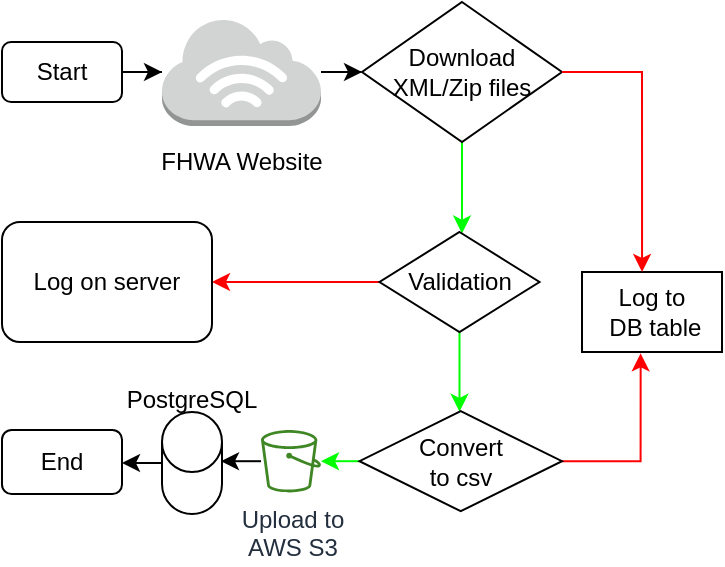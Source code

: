 <mxfile version="21.2.9" type="github">
  <diagram name="Page-1" id="Ute1aCPzgfMwWKsMdvKK">
    <mxGraphModel dx="1034" dy="430" grid="1" gridSize="10" guides="1" tooltips="1" connect="1" arrows="1" fold="1" page="1" pageScale="1" pageWidth="1600" pageHeight="1200" math="0" shadow="0">
      <root>
        <mxCell id="0" />
        <mxCell id="1" parent="0" />
        <mxCell id="agDRnTZanuVhSQsMpSvM-18" value="" style="edgeStyle=orthogonalEdgeStyle;rounded=0;orthogonalLoop=1;jettySize=auto;html=1;" parent="1" source="agDRnTZanuVhSQsMpSvM-1" target="agDRnTZanuVhSQsMpSvM-6" edge="1">
          <mxGeometry relative="1" as="geometry" />
        </mxCell>
        <mxCell id="agDRnTZanuVhSQsMpSvM-1" value="Start" style="rounded=1;whiteSpace=wrap;html=1;" parent="1" vertex="1">
          <mxGeometry x="120" y="585" width="60" height="30" as="geometry" />
        </mxCell>
        <mxCell id="agDRnTZanuVhSQsMpSvM-19" value="" style="edgeStyle=orthogonalEdgeStyle;rounded=0;orthogonalLoop=1;jettySize=auto;html=1;" parent="1" source="agDRnTZanuVhSQsMpSvM-6" target="agDRnTZanuVhSQsMpSvM-7" edge="1">
          <mxGeometry relative="1" as="geometry" />
        </mxCell>
        <mxCell id="agDRnTZanuVhSQsMpSvM-6" value="" style="outlineConnect=0;dashed=0;verticalLabelPosition=bottom;verticalAlign=top;align=center;html=1;shape=mxgraph.aws3.internet_3;fillColor=#D2D3D3;gradientColor=none;" parent="1" vertex="1">
          <mxGeometry x="200" y="573" width="79.5" height="54" as="geometry" />
        </mxCell>
        <mxCell id="agDRnTZanuVhSQsMpSvM-23" value="" style="edgeStyle=orthogonalEdgeStyle;rounded=0;orthogonalLoop=1;jettySize=auto;html=1;strokeColor=#00FF00;" parent="1" source="agDRnTZanuVhSQsMpSvM-7" target="agDRnTZanuVhSQsMpSvM-8" edge="1">
          <mxGeometry relative="1" as="geometry">
            <Array as="points">
              <mxPoint x="350" y="660" />
              <mxPoint x="350" y="660" />
            </Array>
          </mxGeometry>
        </mxCell>
        <mxCell id="agDRnTZanuVhSQsMpSvM-7" value="Download &lt;br&gt;XML/Zip files" style="rhombus;whiteSpace=wrap;html=1;" parent="1" vertex="1">
          <mxGeometry x="300" y="565" width="100" height="70" as="geometry" />
        </mxCell>
        <mxCell id="agDRnTZanuVhSQsMpSvM-25" value="" style="edgeStyle=orthogonalEdgeStyle;rounded=0;orthogonalLoop=1;jettySize=auto;html=1;strokeColor=#00FF00;" parent="1" source="agDRnTZanuVhSQsMpSvM-8" target="agDRnTZanuVhSQsMpSvM-9" edge="1">
          <mxGeometry relative="1" as="geometry">
            <Array as="points">
              <mxPoint x="398" y="800" />
              <mxPoint x="398" y="800" />
            </Array>
          </mxGeometry>
        </mxCell>
        <mxCell id="agDRnTZanuVhSQsMpSvM-37" value="" style="edgeStyle=orthogonalEdgeStyle;rounded=0;orthogonalLoop=1;jettySize=auto;html=1;strokeColor=#FF0000;" parent="1" source="agDRnTZanuVhSQsMpSvM-8" target="agDRnTZanuVhSQsMpSvM-10" edge="1">
          <mxGeometry relative="1" as="geometry" />
        </mxCell>
        <mxCell id="agDRnTZanuVhSQsMpSvM-8" value="Validation" style="rhombus;whiteSpace=wrap;html=1;" parent="1" vertex="1">
          <mxGeometry x="308.75" y="680" width="80" height="50" as="geometry" />
        </mxCell>
        <mxCell id="agDRnTZanuVhSQsMpSvM-27" value="" style="edgeStyle=orthogonalEdgeStyle;rounded=0;orthogonalLoop=1;jettySize=auto;html=1;strokeColor=#00FF00;" parent="1" source="agDRnTZanuVhSQsMpSvM-9" target="agDRnTZanuVhSQsMpSvM-12" edge="1">
          <mxGeometry relative="1" as="geometry">
            <Array as="points">
              <mxPoint x="300" y="795" />
              <mxPoint x="300" y="795" />
            </Array>
          </mxGeometry>
        </mxCell>
        <mxCell id="TiLJunxs_vt4vC1ETGpS-1" style="edgeStyle=orthogonalEdgeStyle;rounded=0;orthogonalLoop=1;jettySize=auto;html=1;entryX=0.419;entryY=1.017;entryDx=0;entryDy=0;entryPerimeter=0;strokeColor=#FF0000;" parent="1" source="agDRnTZanuVhSQsMpSvM-9" target="agDRnTZanuVhSQsMpSvM-34" edge="1">
          <mxGeometry relative="1" as="geometry" />
        </mxCell>
        <mxCell id="agDRnTZanuVhSQsMpSvM-9" value="Convert&lt;br&gt;to csv" style="rhombus;whiteSpace=wrap;html=1;" parent="1" vertex="1">
          <mxGeometry x="298.75" y="769.6" width="101.25" height="50" as="geometry" />
        </mxCell>
        <mxCell id="agDRnTZanuVhSQsMpSvM-10" value="Log on server" style="rounded=1;whiteSpace=wrap;html=1;" parent="1" vertex="1">
          <mxGeometry x="120" y="675" width="105" height="60" as="geometry" />
        </mxCell>
        <mxCell id="agDRnTZanuVhSQsMpSvM-49" style="edgeStyle=orthogonalEdgeStyle;rounded=0;orthogonalLoop=1;jettySize=auto;html=1;entryX=1;entryY=0.5;entryDx=0;entryDy=0;entryPerimeter=0;" parent="1" source="agDRnTZanuVhSQsMpSvM-12" target="agDRnTZanuVhSQsMpSvM-13" edge="1">
          <mxGeometry relative="1" as="geometry" />
        </mxCell>
        <mxCell id="agDRnTZanuVhSQsMpSvM-12" value="Upload to &lt;br&gt;AWS S3" style="sketch=0;outlineConnect=0;fontColor=#232F3E;gradientColor=none;fillColor=#3F8624;strokeColor=none;dashed=0;verticalLabelPosition=bottom;verticalAlign=top;align=center;html=1;fontSize=12;fontStyle=0;aspect=fixed;pointerEvents=1;shape=mxgraph.aws4.bucket;" parent="1" vertex="1">
          <mxGeometry x="249.5" y="779" width="30" height="31.2" as="geometry" />
        </mxCell>
        <mxCell id="agDRnTZanuVhSQsMpSvM-32" value="" style="edgeStyle=orthogonalEdgeStyle;rounded=0;orthogonalLoop=1;jettySize=auto;html=1;" parent="1" source="agDRnTZanuVhSQsMpSvM-13" target="agDRnTZanuVhSQsMpSvM-14" edge="1">
          <mxGeometry relative="1" as="geometry" />
        </mxCell>
        <mxCell id="agDRnTZanuVhSQsMpSvM-13" value="" style="shape=cylinder3;whiteSpace=wrap;html=1;boundedLbl=1;backgroundOutline=1;size=15;" parent="1" vertex="1">
          <mxGeometry x="200" y="770" width="30" height="51" as="geometry" />
        </mxCell>
        <mxCell id="agDRnTZanuVhSQsMpSvM-14" value="End" style="rounded=1;whiteSpace=wrap;html=1;" parent="1" vertex="1">
          <mxGeometry x="120" y="779" width="60" height="32" as="geometry" />
        </mxCell>
        <mxCell id="agDRnTZanuVhSQsMpSvM-34" value="Log to&lt;br&gt;&amp;nbsp;DB table" style="whiteSpace=wrap;html=1;" parent="1" vertex="1">
          <mxGeometry x="410" y="700" width="70" height="40" as="geometry" />
        </mxCell>
        <mxCell id="agDRnTZanuVhSQsMpSvM-53" value="PostgreSQL" style="text;strokeColor=none;align=center;fillColor=none;html=1;verticalAlign=middle;whiteSpace=wrap;rounded=0;" parent="1" vertex="1">
          <mxGeometry x="184.75" y="749" width="60" height="30" as="geometry" />
        </mxCell>
        <mxCell id="EW4sewYBrOMynJQrCvWK-1" value="FHWA Website" style="text;strokeColor=none;align=center;fillColor=none;html=1;verticalAlign=middle;whiteSpace=wrap;rounded=0;" parent="1" vertex="1">
          <mxGeometry x="184.75" y="630" width="110" height="30" as="geometry" />
        </mxCell>
        <mxCell id="dtM2q-PL5JUVQf-U7nlx-1" value="" style="endArrow=classic;html=1;rounded=0;exitX=1;exitY=0.5;exitDx=0;exitDy=0;entryX=0.429;entryY=0;entryDx=0;entryDy=0;entryPerimeter=0;strokeColor=#FF0000;" edge="1" parent="1" source="agDRnTZanuVhSQsMpSvM-7" target="agDRnTZanuVhSQsMpSvM-34">
          <mxGeometry width="50" height="50" relative="1" as="geometry">
            <mxPoint x="500" y="640" as="sourcePoint" />
            <mxPoint x="550" y="590" as="targetPoint" />
            <Array as="points">
              <mxPoint x="440" y="600" />
            </Array>
          </mxGeometry>
        </mxCell>
      </root>
    </mxGraphModel>
  </diagram>
</mxfile>
